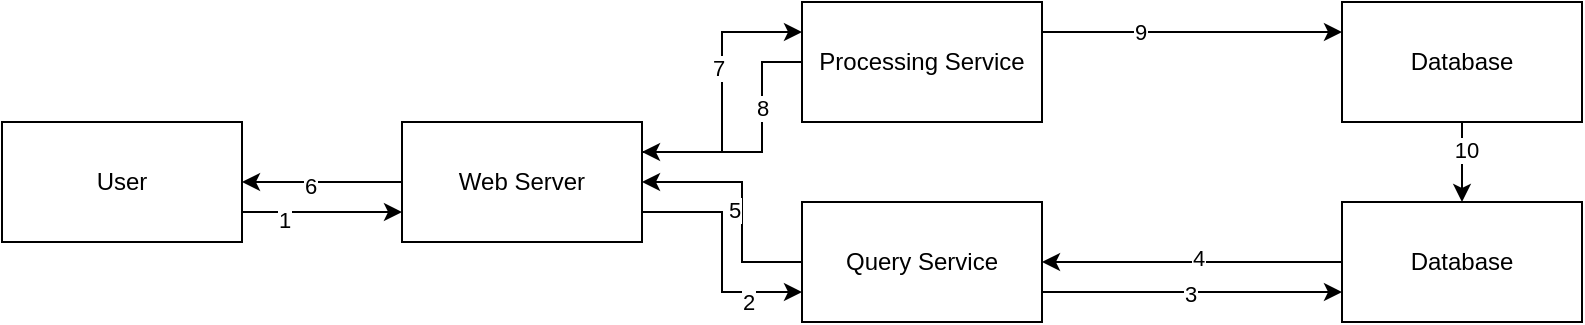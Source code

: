 <mxfile version="28.2.5">
  <diagram name="Page-1" id="KIs-h1twEwNCue2IF04N">
    <mxGraphModel dx="653" dy="790" grid="1" gridSize="10" guides="1" tooltips="1" connect="1" arrows="1" fold="1" page="1" pageScale="1" pageWidth="850" pageHeight="1100" math="0" shadow="0">
      <root>
        <mxCell id="0" />
        <mxCell id="1" parent="0" />
        <mxCell id="CHze1xumrqovPN9AtZaJ-20" style="edgeStyle=orthogonalEdgeStyle;rounded=0;orthogonalLoop=1;jettySize=auto;html=1;exitX=1;exitY=0.75;exitDx=0;exitDy=0;entryX=0;entryY=0.75;entryDx=0;entryDy=0;" edge="1" parent="1" source="CHze1xumrqovPN9AtZaJ-15" target="CHze1xumrqovPN9AtZaJ-16">
          <mxGeometry relative="1" as="geometry" />
        </mxCell>
        <mxCell id="CHze1xumrqovPN9AtZaJ-33" value="1" style="edgeLabel;html=1;align=center;verticalAlign=middle;resizable=0;points=[];" vertex="1" connectable="0" parent="CHze1xumrqovPN9AtZaJ-20">
          <mxGeometry x="-0.475" y="-4" relative="1" as="geometry">
            <mxPoint as="offset" />
          </mxGeometry>
        </mxCell>
        <mxCell id="CHze1xumrqovPN9AtZaJ-15" value="User" style="rounded=0;whiteSpace=wrap;html=1;" vertex="1" parent="1">
          <mxGeometry x="70" y="370" width="120" height="60" as="geometry" />
        </mxCell>
        <mxCell id="CHze1xumrqovPN9AtZaJ-21" style="edgeStyle=orthogonalEdgeStyle;rounded=0;orthogonalLoop=1;jettySize=auto;html=1;exitX=1;exitY=0.75;exitDx=0;exitDy=0;entryX=0;entryY=0.75;entryDx=0;entryDy=0;" edge="1" parent="1" source="CHze1xumrqovPN9AtZaJ-16" target="CHze1xumrqovPN9AtZaJ-19">
          <mxGeometry relative="1" as="geometry" />
        </mxCell>
        <mxCell id="CHze1xumrqovPN9AtZaJ-34" value="2" style="edgeLabel;html=1;align=center;verticalAlign=middle;resizable=0;points=[];" vertex="1" connectable="0" parent="CHze1xumrqovPN9AtZaJ-21">
          <mxGeometry x="0.55" y="-5" relative="1" as="geometry">
            <mxPoint as="offset" />
          </mxGeometry>
        </mxCell>
        <mxCell id="CHze1xumrqovPN9AtZaJ-31" style="edgeStyle=orthogonalEdgeStyle;rounded=0;orthogonalLoop=1;jettySize=auto;html=1;exitX=1;exitY=0.25;exitDx=0;exitDy=0;entryX=0;entryY=0.25;entryDx=0;entryDy=0;" edge="1" parent="1" source="CHze1xumrqovPN9AtZaJ-16" target="CHze1xumrqovPN9AtZaJ-18">
          <mxGeometry relative="1" as="geometry" />
        </mxCell>
        <mxCell id="CHze1xumrqovPN9AtZaJ-40" value="7" style="edgeLabel;html=1;align=center;verticalAlign=middle;resizable=0;points=[];" vertex="1" connectable="0" parent="CHze1xumrqovPN9AtZaJ-31">
          <mxGeometry x="0.171" y="2" relative="1" as="geometry">
            <mxPoint as="offset" />
          </mxGeometry>
        </mxCell>
        <mxCell id="CHze1xumrqovPN9AtZaJ-38" style="edgeStyle=orthogonalEdgeStyle;rounded=0;orthogonalLoop=1;jettySize=auto;html=1;exitX=0;exitY=0.5;exitDx=0;exitDy=0;entryX=1;entryY=0.5;entryDx=0;entryDy=0;" edge="1" parent="1" source="CHze1xumrqovPN9AtZaJ-16" target="CHze1xumrqovPN9AtZaJ-15">
          <mxGeometry relative="1" as="geometry" />
        </mxCell>
        <mxCell id="CHze1xumrqovPN9AtZaJ-39" value="6" style="edgeLabel;html=1;align=center;verticalAlign=middle;resizable=0;points=[];" vertex="1" connectable="0" parent="CHze1xumrqovPN9AtZaJ-38">
          <mxGeometry x="0.15" y="2" relative="1" as="geometry">
            <mxPoint as="offset" />
          </mxGeometry>
        </mxCell>
        <mxCell id="CHze1xumrqovPN9AtZaJ-16" value="Web Server" style="rounded=0;whiteSpace=wrap;html=1;" vertex="1" parent="1">
          <mxGeometry x="270" y="370" width="120" height="60" as="geometry" />
        </mxCell>
        <mxCell id="CHze1xumrqovPN9AtZaJ-32" style="edgeStyle=orthogonalEdgeStyle;rounded=0;orthogonalLoop=1;jettySize=auto;html=1;exitX=1;exitY=0.25;exitDx=0;exitDy=0;entryX=0;entryY=0.25;entryDx=0;entryDy=0;" edge="1" parent="1" source="CHze1xumrqovPN9AtZaJ-18" target="CHze1xumrqovPN9AtZaJ-24">
          <mxGeometry relative="1" as="geometry" />
        </mxCell>
        <mxCell id="CHze1xumrqovPN9AtZaJ-41" value="9" style="edgeLabel;html=1;align=center;verticalAlign=middle;resizable=0;points=[];" vertex="1" connectable="0" parent="CHze1xumrqovPN9AtZaJ-32">
          <mxGeometry x="-0.347" relative="1" as="geometry">
            <mxPoint as="offset" />
          </mxGeometry>
        </mxCell>
        <mxCell id="CHze1xumrqovPN9AtZaJ-48" style="edgeStyle=orthogonalEdgeStyle;rounded=0;orthogonalLoop=1;jettySize=auto;html=1;exitX=0;exitY=0.5;exitDx=0;exitDy=0;entryX=1;entryY=0.25;entryDx=0;entryDy=0;" edge="1" parent="1" source="CHze1xumrqovPN9AtZaJ-18" target="CHze1xumrqovPN9AtZaJ-16">
          <mxGeometry relative="1" as="geometry">
            <Array as="points">
              <mxPoint x="450" y="340" />
              <mxPoint x="450" y="385" />
            </Array>
          </mxGeometry>
        </mxCell>
        <mxCell id="CHze1xumrqovPN9AtZaJ-49" value="8" style="edgeLabel;html=1;align=center;verticalAlign=middle;resizable=0;points=[];" vertex="1" connectable="0" parent="CHze1xumrqovPN9AtZaJ-48">
          <mxGeometry x="-0.312" relative="1" as="geometry">
            <mxPoint as="offset" />
          </mxGeometry>
        </mxCell>
        <mxCell id="CHze1xumrqovPN9AtZaJ-18" value="Processing Service" style="rounded=0;whiteSpace=wrap;html=1;" vertex="1" parent="1">
          <mxGeometry x="470" y="310" width="120" height="60" as="geometry" />
        </mxCell>
        <mxCell id="CHze1xumrqovPN9AtZaJ-22" style="edgeStyle=orthogonalEdgeStyle;rounded=0;orthogonalLoop=1;jettySize=auto;html=1;exitX=1;exitY=0.75;exitDx=0;exitDy=0;entryX=0;entryY=0.75;entryDx=0;entryDy=0;" edge="1" parent="1" source="CHze1xumrqovPN9AtZaJ-19" target="CHze1xumrqovPN9AtZaJ-23">
          <mxGeometry relative="1" as="geometry">
            <mxPoint x="730" y="455" as="targetPoint" />
          </mxGeometry>
        </mxCell>
        <mxCell id="CHze1xumrqovPN9AtZaJ-35" value="3" style="edgeLabel;html=1;align=center;verticalAlign=middle;resizable=0;points=[];" vertex="1" connectable="0" parent="CHze1xumrqovPN9AtZaJ-22">
          <mxGeometry x="-0.013" y="-1" relative="1" as="geometry">
            <mxPoint as="offset" />
          </mxGeometry>
        </mxCell>
        <mxCell id="CHze1xumrqovPN9AtZaJ-30" style="edgeStyle=orthogonalEdgeStyle;rounded=0;orthogonalLoop=1;jettySize=auto;html=1;exitX=0;exitY=0.5;exitDx=0;exitDy=0;entryX=1;entryY=0.5;entryDx=0;entryDy=0;" edge="1" parent="1" source="CHze1xumrqovPN9AtZaJ-19" target="CHze1xumrqovPN9AtZaJ-16">
          <mxGeometry relative="1" as="geometry">
            <Array as="points">
              <mxPoint x="440" y="440" />
              <mxPoint x="440" y="400" />
            </Array>
          </mxGeometry>
        </mxCell>
        <mxCell id="CHze1xumrqovPN9AtZaJ-37" value="5" style="edgeLabel;html=1;align=center;verticalAlign=middle;resizable=0;points=[];" vertex="1" connectable="0" parent="CHze1xumrqovPN9AtZaJ-30">
          <mxGeometry x="-0.067" y="4" relative="1" as="geometry">
            <mxPoint as="offset" />
          </mxGeometry>
        </mxCell>
        <mxCell id="CHze1xumrqovPN9AtZaJ-19" value="Query Service" style="rounded=0;whiteSpace=wrap;html=1;" vertex="1" parent="1">
          <mxGeometry x="470" y="410" width="120" height="60" as="geometry" />
        </mxCell>
        <mxCell id="CHze1xumrqovPN9AtZaJ-26" style="edgeStyle=orthogonalEdgeStyle;rounded=0;orthogonalLoop=1;jettySize=auto;html=1;exitX=0;exitY=0.5;exitDx=0;exitDy=0;entryX=1;entryY=0.5;entryDx=0;entryDy=0;" edge="1" parent="1" source="CHze1xumrqovPN9AtZaJ-23" target="CHze1xumrqovPN9AtZaJ-19">
          <mxGeometry relative="1" as="geometry" />
        </mxCell>
        <mxCell id="CHze1xumrqovPN9AtZaJ-36" value="4" style="edgeLabel;html=1;align=center;verticalAlign=middle;resizable=0;points=[];" vertex="1" connectable="0" parent="CHze1xumrqovPN9AtZaJ-26">
          <mxGeometry x="-0.04" y="-2" relative="1" as="geometry">
            <mxPoint as="offset" />
          </mxGeometry>
        </mxCell>
        <mxCell id="CHze1xumrqovPN9AtZaJ-23" value="Database" style="rounded=0;whiteSpace=wrap;html=1;" vertex="1" parent="1">
          <mxGeometry x="740" y="410" width="120" height="60" as="geometry" />
        </mxCell>
        <mxCell id="CHze1xumrqovPN9AtZaJ-25" style="edgeStyle=orthogonalEdgeStyle;rounded=0;orthogonalLoop=1;jettySize=auto;html=1;exitX=0.5;exitY=1;exitDx=0;exitDy=0;entryX=0.5;entryY=0;entryDx=0;entryDy=0;" edge="1" parent="1" source="CHze1xumrqovPN9AtZaJ-24" target="CHze1xumrqovPN9AtZaJ-23">
          <mxGeometry relative="1" as="geometry" />
        </mxCell>
        <mxCell id="CHze1xumrqovPN9AtZaJ-42" value="10" style="edgeLabel;html=1;align=center;verticalAlign=middle;resizable=0;points=[];" vertex="1" connectable="0" parent="CHze1xumrqovPN9AtZaJ-25">
          <mxGeometry x="-0.3" y="2" relative="1" as="geometry">
            <mxPoint as="offset" />
          </mxGeometry>
        </mxCell>
        <mxCell id="CHze1xumrqovPN9AtZaJ-24" value="Database" style="rounded=0;whiteSpace=wrap;html=1;" vertex="1" parent="1">
          <mxGeometry x="740" y="310" width="120" height="60" as="geometry" />
        </mxCell>
      </root>
    </mxGraphModel>
  </diagram>
</mxfile>
